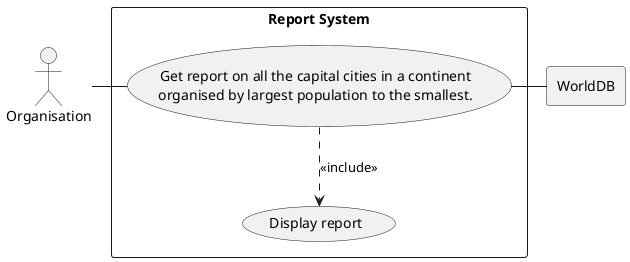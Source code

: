 @startuml

actor Org as "Organisation"

rectangle WorldDB

rectangle "Report System" {
    usecase UC1 as "Get report on all the capital cities in a continent
    organised by largest population to the smallest."

    usecase UCa as "Display report"

    Org - UC1
    UC1 ..> UCa : <<include>>
    UC1 - WorldDB
}

@enduml